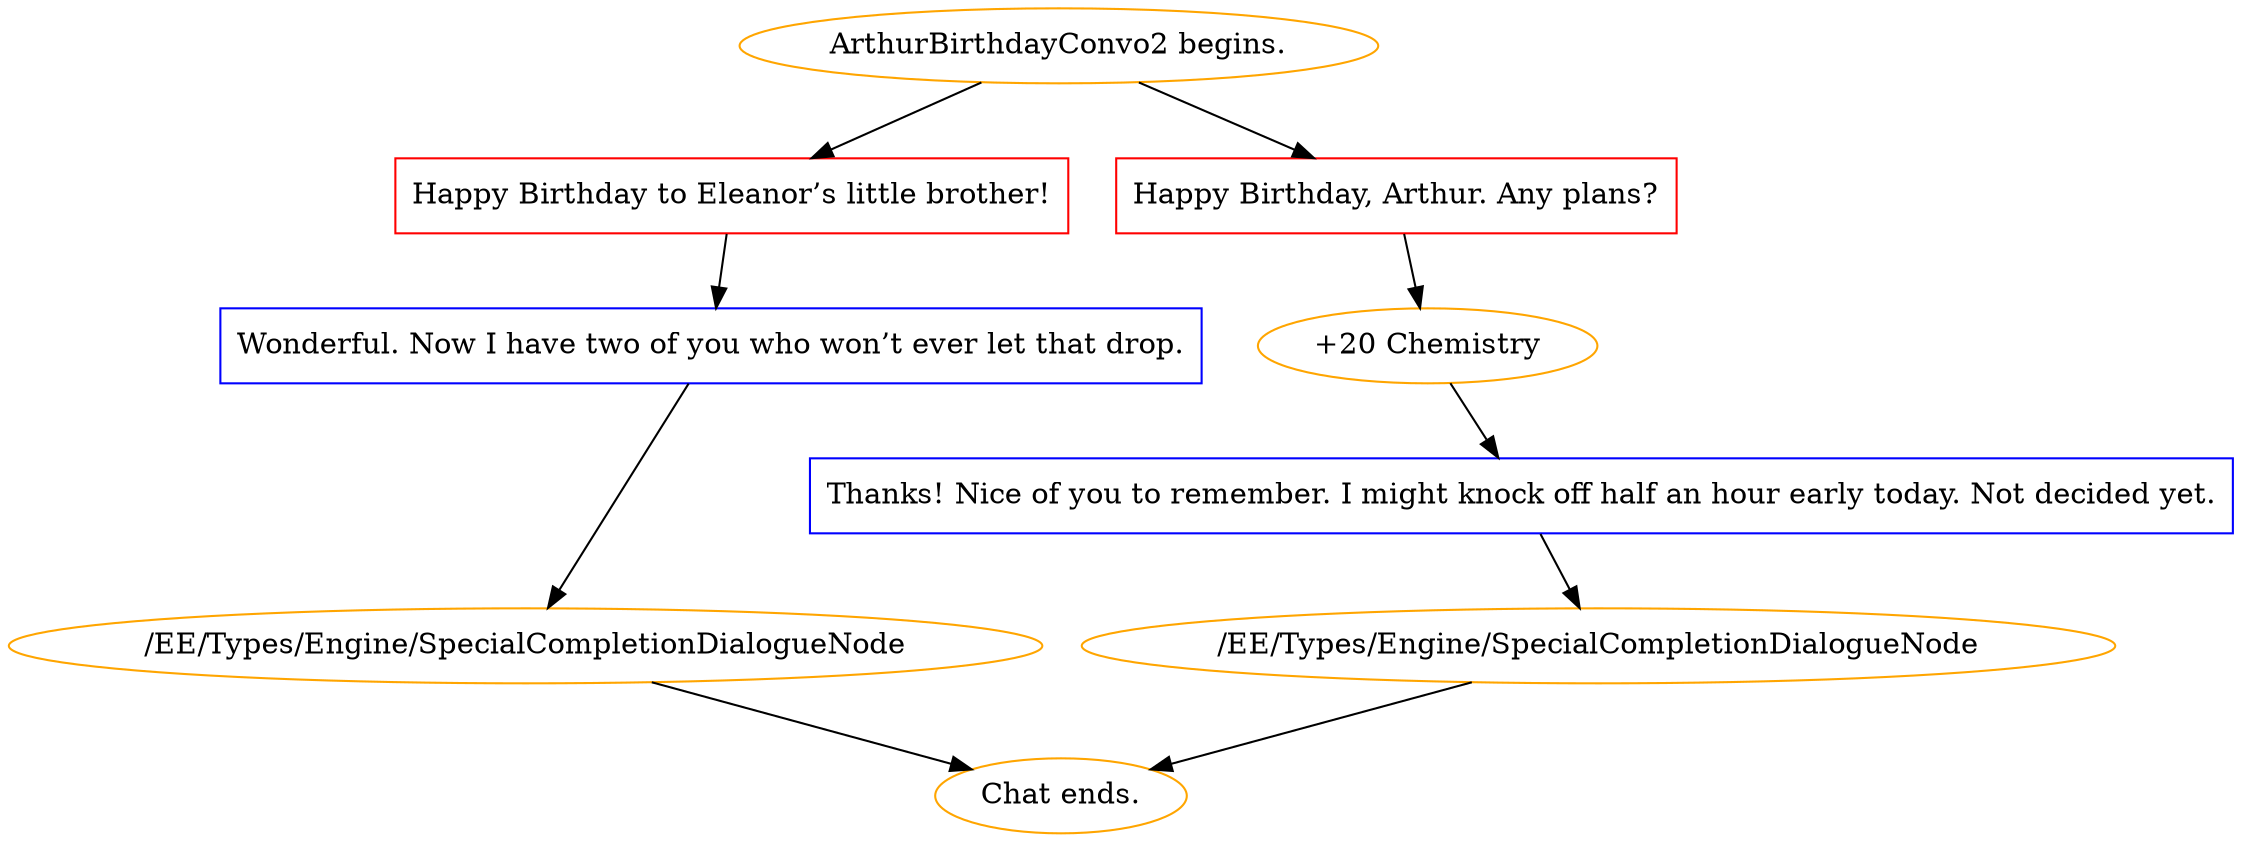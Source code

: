 digraph {
	"ArthurBirthdayConvo2 begins." [color=orange];
		"ArthurBirthdayConvo2 begins." -> 3205;
		"ArthurBirthdayConvo2 begins." -> 3203;
	3205 [label="Happy Birthday to Eleanor’s little brother!",shape=box,color=red];
		3205 -> 3200;
	3203 [label="Happy Birthday, Arthur. Any plans?",shape=box,color=red];
		3203 -> 3204;
	3200 [label="Wonderful. Now I have two of you who won’t ever let that drop.",shape=box,color=blue];
		3200 -> 3224;
	3204 [label="+20 Chemistry",color=orange];
		3204 -> 3202;
	3224 [label="/EE/Types/Engine/SpecialCompletionDialogueNode",color=orange];
		3224 -> "Chat ends.";
	3202 [label="Thanks! Nice of you to remember. I might knock off half an hour early today. Not decided yet.",shape=box,color=blue];
		3202 -> 3223;
	"Chat ends." [color=orange];
	3223 [label="/EE/Types/Engine/SpecialCompletionDialogueNode",color=orange];
		3223 -> "Chat ends.";
}